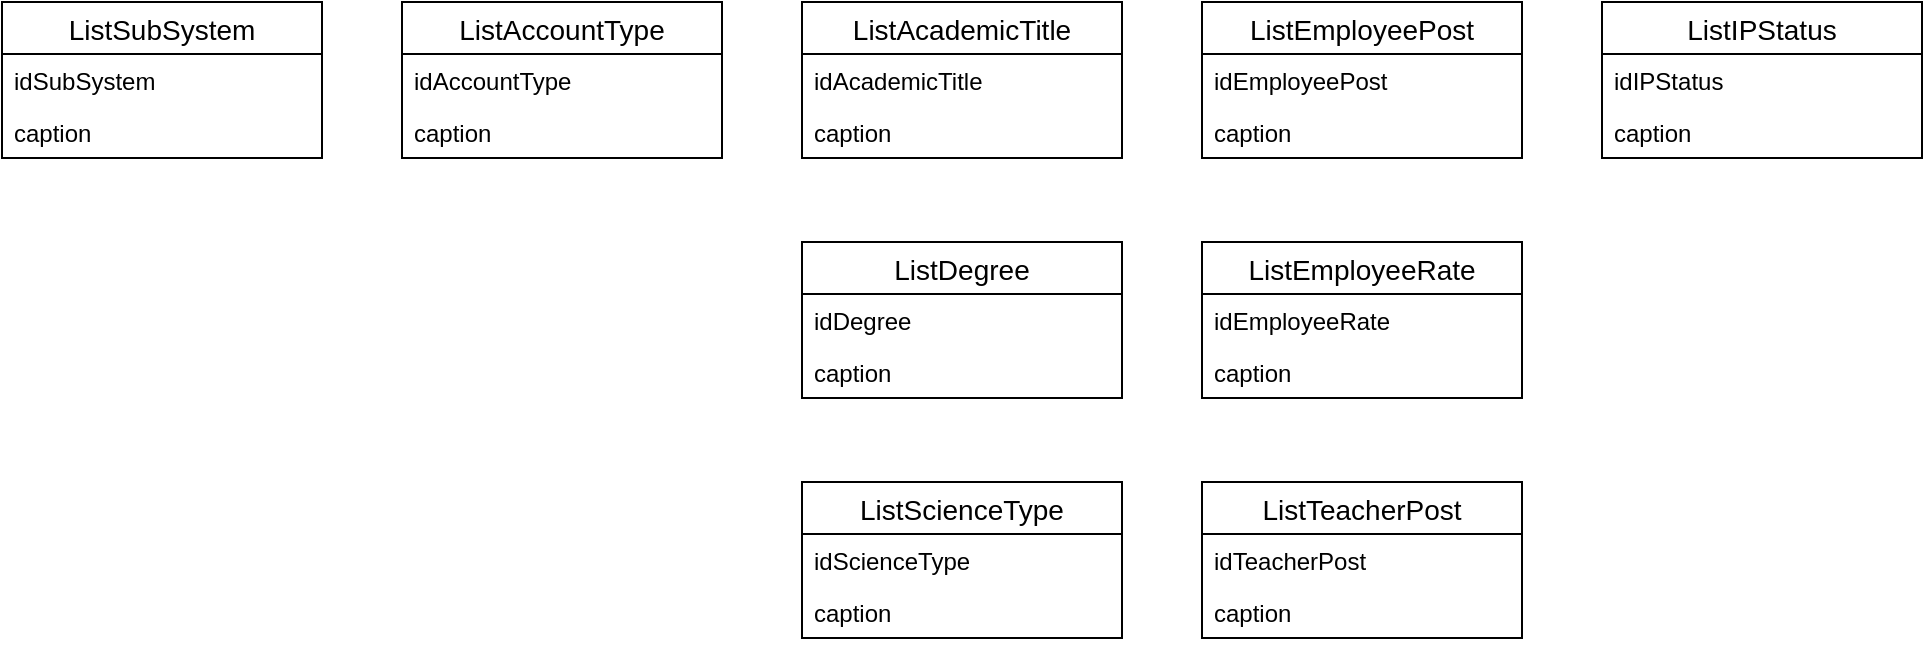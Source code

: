 <mxfile version="13.0.0" type="device"><diagram id="Ca2j5_YfwNJOOiGL_mVl" name="Кодовые словари"><mxGraphModel dx="1745" dy="563" grid="1" gridSize="10" guides="1" tooltips="1" connect="1" arrows="1" fold="1" page="1" pageScale="1" pageWidth="827" pageHeight="1169" math="0" shadow="0"><root><mxCell id="0"/><mxCell id="1" parent="0"/><mxCell id="U6OJiS_ilerKod79khkq-1" value="ListAccountType" style="swimlane;fontStyle=0;childLayout=stackLayout;horizontal=1;startSize=26;horizontalStack=0;resizeParent=1;resizeParentMax=0;resizeLast=0;collapsible=1;marginBottom=0;align=center;fontSize=14;" vertex="1" parent="1"><mxGeometry x="40" y="40" width="160" height="78" as="geometry"/></mxCell><mxCell id="U6OJiS_ilerKod79khkq-2" value="idAccountType" style="text;strokeColor=none;fillColor=none;spacingLeft=4;spacingRight=4;overflow=hidden;rotatable=0;points=[[0,0.5],[1,0.5]];portConstraint=eastwest;fontSize=12;" vertex="1" parent="U6OJiS_ilerKod79khkq-1"><mxGeometry y="26" width="160" height="26" as="geometry"/></mxCell><mxCell id="U6OJiS_ilerKod79khkq-4" value="caption" style="text;strokeColor=none;fillColor=none;spacingLeft=4;spacingRight=4;overflow=hidden;rotatable=0;points=[[0,0.5],[1,0.5]];portConstraint=eastwest;fontSize=12;" vertex="1" parent="U6OJiS_ilerKod79khkq-1"><mxGeometry y="52" width="160" height="26" as="geometry"/></mxCell><mxCell id="U6OJiS_ilerKod79khkq-9" value="ListDegree" style="swimlane;fontStyle=0;childLayout=stackLayout;horizontal=1;startSize=26;horizontalStack=0;resizeParent=1;resizeParentMax=0;resizeLast=0;collapsible=1;marginBottom=0;align=center;fontSize=14;" vertex="1" parent="1"><mxGeometry x="240" y="160" width="160" height="78" as="geometry"/></mxCell><mxCell id="U6OJiS_ilerKod79khkq-10" value="idDegree" style="text;strokeColor=none;fillColor=none;spacingLeft=4;spacingRight=4;overflow=hidden;rotatable=0;points=[[0,0.5],[1,0.5]];portConstraint=eastwest;fontSize=12;" vertex="1" parent="U6OJiS_ilerKod79khkq-9"><mxGeometry y="26" width="160" height="26" as="geometry"/></mxCell><mxCell id="U6OJiS_ilerKod79khkq-11" value="caption" style="text;strokeColor=none;fillColor=none;spacingLeft=4;spacingRight=4;overflow=hidden;rotatable=0;points=[[0,0.5],[1,0.5]];portConstraint=eastwest;fontSize=12;" vertex="1" parent="U6OJiS_ilerKod79khkq-9"><mxGeometry y="52" width="160" height="26" as="geometry"/></mxCell><mxCell id="U6OJiS_ilerKod79khkq-5" value="ListAcademicTitle" style="swimlane;fontStyle=0;childLayout=stackLayout;horizontal=1;startSize=26;horizontalStack=0;resizeParent=1;resizeParentMax=0;resizeLast=0;collapsible=1;marginBottom=0;align=center;fontSize=14;" vertex="1" parent="1"><mxGeometry x="240" y="40" width="160" height="78" as="geometry"/></mxCell><mxCell id="U6OJiS_ilerKod79khkq-6" value="idAcademicTitle" style="text;strokeColor=none;fillColor=none;spacingLeft=4;spacingRight=4;overflow=hidden;rotatable=0;points=[[0,0.5],[1,0.5]];portConstraint=eastwest;fontSize=12;" vertex="1" parent="U6OJiS_ilerKod79khkq-5"><mxGeometry y="26" width="160" height="26" as="geometry"/></mxCell><mxCell id="U6OJiS_ilerKod79khkq-7" value="caption" style="text;strokeColor=none;fillColor=none;spacingLeft=4;spacingRight=4;overflow=hidden;rotatable=0;points=[[0,0.5],[1,0.5]];portConstraint=eastwest;fontSize=12;" vertex="1" parent="U6OJiS_ilerKod79khkq-5"><mxGeometry y="52" width="160" height="26" as="geometry"/></mxCell><mxCell id="U6OJiS_ilerKod79khkq-15" value="ListEmployeePost" style="swimlane;fontStyle=0;childLayout=stackLayout;horizontal=1;startSize=26;horizontalStack=0;resizeParent=1;resizeParentMax=0;resizeLast=0;collapsible=1;marginBottom=0;align=center;fontSize=14;" vertex="1" parent="1"><mxGeometry x="440" y="40" width="160" height="78" as="geometry"/></mxCell><mxCell id="U6OJiS_ilerKod79khkq-16" value="idEmployeePost" style="text;strokeColor=none;fillColor=none;spacingLeft=4;spacingRight=4;overflow=hidden;rotatable=0;points=[[0,0.5],[1,0.5]];portConstraint=eastwest;fontSize=12;" vertex="1" parent="U6OJiS_ilerKod79khkq-15"><mxGeometry y="26" width="160" height="26" as="geometry"/></mxCell><mxCell id="U6OJiS_ilerKod79khkq-17" value="caption" style="text;strokeColor=none;fillColor=none;spacingLeft=4;spacingRight=4;overflow=hidden;rotatable=0;points=[[0,0.5],[1,0.5]];portConstraint=eastwest;fontSize=12;" vertex="1" parent="U6OJiS_ilerKod79khkq-15"><mxGeometry y="52" width="160" height="26" as="geometry"/></mxCell><mxCell id="U6OJiS_ilerKod79khkq-18" value="ListEmployeeRate" style="swimlane;fontStyle=0;childLayout=stackLayout;horizontal=1;startSize=26;horizontalStack=0;resizeParent=1;resizeParentMax=0;resizeLast=0;collapsible=1;marginBottom=0;align=center;fontSize=14;" vertex="1" parent="1"><mxGeometry x="440" y="160" width="160" height="78" as="geometry"/></mxCell><mxCell id="U6OJiS_ilerKod79khkq-19" value="idEmployeeRate" style="text;strokeColor=none;fillColor=none;spacingLeft=4;spacingRight=4;overflow=hidden;rotatable=0;points=[[0,0.5],[1,0.5]];portConstraint=eastwest;fontSize=12;" vertex="1" parent="U6OJiS_ilerKod79khkq-18"><mxGeometry y="26" width="160" height="26" as="geometry"/></mxCell><mxCell id="U6OJiS_ilerKod79khkq-20" value="caption" style="text;strokeColor=none;fillColor=none;spacingLeft=4;spacingRight=4;overflow=hidden;rotatable=0;points=[[0,0.5],[1,0.5]];portConstraint=eastwest;fontSize=12;" vertex="1" parent="U6OJiS_ilerKod79khkq-18"><mxGeometry y="52" width="160" height="26" as="geometry"/></mxCell><mxCell id="U6OJiS_ilerKod79khkq-24" value="ListIPStatus" style="swimlane;fontStyle=0;childLayout=stackLayout;horizontal=1;startSize=26;horizontalStack=0;resizeParent=1;resizeParentMax=0;resizeLast=0;collapsible=1;marginBottom=0;align=center;fontSize=14;" vertex="1" parent="1"><mxGeometry x="640" y="40" width="160" height="78" as="geometry"/></mxCell><mxCell id="U6OJiS_ilerKod79khkq-25" value="idIPStatus" style="text;strokeColor=none;fillColor=none;spacingLeft=4;spacingRight=4;overflow=hidden;rotatable=0;points=[[0,0.5],[1,0.5]];portConstraint=eastwest;fontSize=12;" vertex="1" parent="U6OJiS_ilerKod79khkq-24"><mxGeometry y="26" width="160" height="26" as="geometry"/></mxCell><mxCell id="U6OJiS_ilerKod79khkq-26" value="caption" style="text;strokeColor=none;fillColor=none;spacingLeft=4;spacingRight=4;overflow=hidden;rotatable=0;points=[[0,0.5],[1,0.5]];portConstraint=eastwest;fontSize=12;" vertex="1" parent="U6OJiS_ilerKod79khkq-24"><mxGeometry y="52" width="160" height="26" as="geometry"/></mxCell><mxCell id="U6OJiS_ilerKod79khkq-27" value="ListSubSystem" style="swimlane;fontStyle=0;childLayout=stackLayout;horizontal=1;startSize=26;horizontalStack=0;resizeParent=1;resizeParentMax=0;resizeLast=0;collapsible=1;marginBottom=0;align=center;fontSize=14;" vertex="1" parent="1"><mxGeometry x="-160" y="40" width="160" height="78" as="geometry"/></mxCell><mxCell id="U6OJiS_ilerKod79khkq-28" value="idSubSystem" style="text;strokeColor=none;fillColor=none;spacingLeft=4;spacingRight=4;overflow=hidden;rotatable=0;points=[[0,0.5],[1,0.5]];portConstraint=eastwest;fontSize=12;" vertex="1" parent="U6OJiS_ilerKod79khkq-27"><mxGeometry y="26" width="160" height="26" as="geometry"/></mxCell><mxCell id="U6OJiS_ilerKod79khkq-29" value="caption" style="text;strokeColor=none;fillColor=none;spacingLeft=4;spacingRight=4;overflow=hidden;rotatable=0;points=[[0,0.5],[1,0.5]];portConstraint=eastwest;fontSize=12;" vertex="1" parent="U6OJiS_ilerKod79khkq-27"><mxGeometry y="52" width="160" height="26" as="geometry"/></mxCell><mxCell id="U6OJiS_ilerKod79khkq-12" value="ListTeacherPost" style="swimlane;fontStyle=0;childLayout=stackLayout;horizontal=1;startSize=26;horizontalStack=0;resizeParent=1;resizeParentMax=0;resizeLast=0;collapsible=1;marginBottom=0;align=center;fontSize=14;" vertex="1" parent="1"><mxGeometry x="440" y="280" width="160" height="78" as="geometry"/></mxCell><mxCell id="U6OJiS_ilerKod79khkq-13" value="idTeacherPost" style="text;strokeColor=none;fillColor=none;spacingLeft=4;spacingRight=4;overflow=hidden;rotatable=0;points=[[0,0.5],[1,0.5]];portConstraint=eastwest;fontSize=12;" vertex="1" parent="U6OJiS_ilerKod79khkq-12"><mxGeometry y="26" width="160" height="26" as="geometry"/></mxCell><mxCell id="U6OJiS_ilerKod79khkq-14" value="caption" style="text;strokeColor=none;fillColor=none;spacingLeft=4;spacingRight=4;overflow=hidden;rotatable=0;points=[[0,0.5],[1,0.5]];portConstraint=eastwest;fontSize=12;" vertex="1" parent="U6OJiS_ilerKod79khkq-12"><mxGeometry y="52" width="160" height="26" as="geometry"/></mxCell><mxCell id="U6OJiS_ilerKod79khkq-21" value="ListScienceType" style="swimlane;fontStyle=0;childLayout=stackLayout;horizontal=1;startSize=26;horizontalStack=0;resizeParent=1;resizeParentMax=0;resizeLast=0;collapsible=1;marginBottom=0;align=center;fontSize=14;" vertex="1" parent="1"><mxGeometry x="240" y="280" width="160" height="78" as="geometry"/></mxCell><mxCell id="U6OJiS_ilerKod79khkq-22" value="idScienceType" style="text;strokeColor=none;fillColor=none;spacingLeft=4;spacingRight=4;overflow=hidden;rotatable=0;points=[[0,0.5],[1,0.5]];portConstraint=eastwest;fontSize=12;" vertex="1" parent="U6OJiS_ilerKod79khkq-21"><mxGeometry y="26" width="160" height="26" as="geometry"/></mxCell><mxCell id="U6OJiS_ilerKod79khkq-23" value="caption" style="text;strokeColor=none;fillColor=none;spacingLeft=4;spacingRight=4;overflow=hidden;rotatable=0;points=[[0,0.5],[1,0.5]];portConstraint=eastwest;fontSize=12;" vertex="1" parent="U6OJiS_ilerKod79khkq-21"><mxGeometry y="52" width="160" height="26" as="geometry"/></mxCell></root></mxGraphModel></diagram></mxfile>